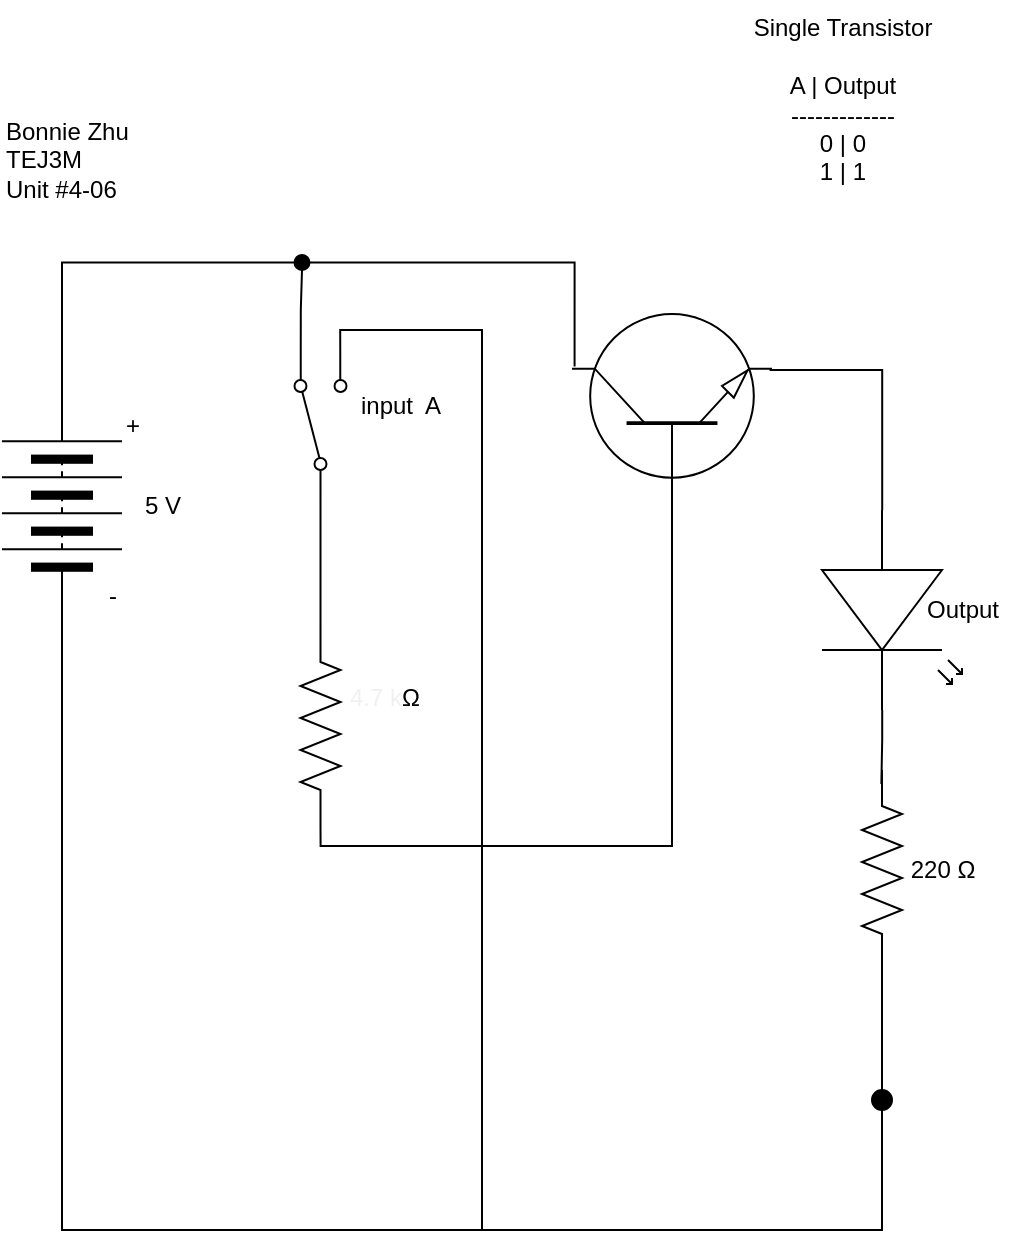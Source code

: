 <mxfile>
    <diagram id="yzknyQEGlie9Dj_gzy_1" name="Page-1">
        <mxGraphModel dx="771" dy="556" grid="1" gridSize="10" guides="1" tooltips="1" connect="1" arrows="1" fold="1" page="1" pageScale="1" pageWidth="827" pageHeight="1169" math="0" shadow="0">
            <root>
                <mxCell id="0"/>
                <mxCell id="1" parent="0"/>
                <mxCell id="70" style="edgeStyle=orthogonalEdgeStyle;rounded=0;html=1;exitX=0;exitY=0.5;exitDx=0;exitDy=0;exitPerimeter=0;entryX=0.057;entryY=0.5;entryDx=0;entryDy=0;entryPerimeter=0;endArrow=none;endFill=0;" edge="1" parent="1" source="3" target="34">
                    <mxGeometry relative="1" as="geometry"/>
                </mxCell>
                <mxCell id="3" value="" style="pointerEvents=1;verticalLabelPosition=bottom;shadow=0;dashed=0;align=center;html=1;verticalAlign=top;shape=mxgraph.electrical.resistors.resistor_2;direction=north;" parent="1" vertex="1">
                    <mxGeometry x="289.25" y="348" width="20" height="100" as="geometry"/>
                </mxCell>
                <mxCell id="72" style="edgeStyle=orthogonalEdgeStyle;rounded=0;html=1;exitX=0;exitY=0.57;exitDx=0;exitDy=0;exitPerimeter=0;entryX=0.674;entryY=1.065;entryDx=0;entryDy=0;entryPerimeter=0;endArrow=none;endFill=0;" edge="1" parent="1" source="6" target="34">
                    <mxGeometry relative="1" as="geometry">
                        <Array as="points">
                            <mxPoint x="580" y="220"/>
                            <mxPoint x="524" y="220"/>
                        </Array>
                    </mxGeometry>
                </mxCell>
                <mxCell id="73" style="edgeStyle=orthogonalEdgeStyle;rounded=0;html=1;exitX=1;exitY=0.57;exitDx=0;exitDy=0;exitPerimeter=0;entryX=0.07;entryY=0.516;entryDx=0;entryDy=0;entryPerimeter=0;endArrow=none;endFill=0;" edge="1" parent="1" source="6" target="41">
                    <mxGeometry relative="1" as="geometry"/>
                </mxCell>
                <mxCell id="6" value="" style="verticalLabelPosition=bottom;shadow=0;dashed=0;align=center;html=1;verticalAlign=top;shape=mxgraph.electrical.opto_electronics.led_2;pointerEvents=1;direction=south;" parent="1" vertex="1">
                    <mxGeometry x="550" y="290" width="70" height="100" as="geometry"/>
                </mxCell>
                <mxCell id="67" style="edgeStyle=orthogonalEdgeStyle;rounded=0;html=1;exitX=1;exitY=0.5;exitDx=0;exitDy=0;entryX=0;entryY=0.5;entryDx=0;entryDy=0;endArrow=none;endFill=0;" edge="1" parent="1" source="7" target="48">
                    <mxGeometry relative="1" as="geometry"/>
                </mxCell>
                <mxCell id="80" style="edgeStyle=orthogonalEdgeStyle;rounded=0;html=1;exitX=0;exitY=0.5;exitDx=0;exitDy=0;endArrow=none;endFill=0;" edge="1" parent="1" source="7">
                    <mxGeometry relative="1" as="geometry">
                        <mxPoint x="380" y="650" as="targetPoint"/>
                        <Array as="points">
                            <mxPoint x="170" y="650"/>
                        </Array>
                    </mxGeometry>
                </mxCell>
                <mxCell id="7" value="" style="pointerEvents=1;verticalLabelPosition=bottom;shadow=0;dashed=0;align=center;html=1;verticalAlign=top;shape=mxgraph.electrical.miscellaneous.batteryStack;direction=north;" parent="1" vertex="1">
                    <mxGeometry x="140" y="238" width="60" height="100" as="geometry"/>
                </mxCell>
                <mxCell id="8" value="220 Ω&lt;span style=&quot;&quot;&gt;&lt;br&gt;&lt;/span&gt;" style="text;html=1;align=center;verticalAlign=middle;resizable=0;points=[];autosize=1;strokeColor=none;fillColor=none;" parent="1" vertex="1">
                    <mxGeometry x="580" y="455" width="60" height="30" as="geometry"/>
                </mxCell>
                <mxCell id="10" value="5 V" style="text;html=1;align=center;verticalAlign=middle;resizable=0;points=[];autosize=1;strokeColor=none;fillColor=none;" parent="1" vertex="1">
                    <mxGeometry x="200" y="273" width="40" height="30" as="geometry"/>
                </mxCell>
                <mxCell id="11" value="-" style="text;html=1;align=center;verticalAlign=middle;resizable=0;points=[];autosize=1;strokeColor=none;fillColor=none;" parent="1" vertex="1">
                    <mxGeometry x="180" y="318" width="30" height="30" as="geometry"/>
                </mxCell>
                <mxCell id="12" value="+" style="text;html=1;align=center;verticalAlign=middle;resizable=0;points=[];autosize=1;strokeColor=none;fillColor=none;" parent="1" vertex="1">
                    <mxGeometry x="190" y="232.5" width="30" height="30" as="geometry"/>
                </mxCell>
                <mxCell id="13" value="Bonnie Zhu&lt;br&gt;TEJ3M&lt;br&gt;Unit #4-06" style="text;html=1;align=left;verticalAlign=middle;resizable=0;points=[];autosize=1;strokeColor=none;fillColor=none;" parent="1" vertex="1">
                    <mxGeometry x="140" y="85" width="90" height="60" as="geometry"/>
                </mxCell>
                <mxCell id="68" style="edgeStyle=orthogonalEdgeStyle;rounded=0;html=1;exitX=1;exitY=0.12;exitDx=0;exitDy=0;entryX=0.5;entryY=1;entryDx=0;entryDy=0;endArrow=none;endFill=0;" edge="1" parent="1" source="14" target="48">
                    <mxGeometry relative="1" as="geometry"/>
                </mxCell>
                <mxCell id="69" style="edgeStyle=orthogonalEdgeStyle;rounded=0;html=1;exitX=0;exitY=0.5;exitDx=0;exitDy=0;entryX=1;entryY=0.5;entryDx=0;entryDy=0;entryPerimeter=0;endArrow=none;endFill=0;" edge="1" parent="1" source="14" target="3">
                    <mxGeometry relative="1" as="geometry"/>
                </mxCell>
                <mxCell id="79" style="edgeStyle=orthogonalEdgeStyle;rounded=0;html=1;exitX=1;exitY=0.88;exitDx=0;exitDy=0;entryX=0.5;entryY=1;entryDx=0;entryDy=0;endArrow=none;endFill=0;" edge="1" parent="1" source="14" target="23">
                    <mxGeometry relative="1" as="geometry">
                        <Array as="points">
                            <mxPoint x="309" y="200"/>
                            <mxPoint x="380" y="200"/>
                            <mxPoint x="380" y="650"/>
                            <mxPoint x="580" y="650"/>
                        </Array>
                    </mxGeometry>
                </mxCell>
                <mxCell id="14" value="" style="shape=mxgraph.electrical.electro-mechanical.twoWaySwitch;aspect=fixed;elSwitchState=2;direction=north;" parent="1" vertex="1">
                    <mxGeometry x="286.25" y="210" width="26" height="75" as="geometry"/>
                </mxCell>
                <mxCell id="23" value="" style="ellipse;whiteSpace=wrap;html=1;aspect=fixed;strokeColor=#000000;fillColor=#000000;" parent="1" vertex="1">
                    <mxGeometry x="575" y="580" width="10" height="10" as="geometry"/>
                </mxCell>
                <mxCell id="30" value="Output" style="text;html=1;align=center;verticalAlign=middle;resizable=0;points=[];autosize=1;strokeColor=none;fillColor=none;" parent="1" vertex="1">
                    <mxGeometry x="590" y="325" width="60" height="30" as="geometry"/>
                </mxCell>
                <mxCell id="31" value="Single Transistor&lt;br&gt;&lt;br&gt;A | Output&lt;br&gt;-------------&lt;br&gt;0 | 0&lt;br&gt;1 | 1" style="text;html=1;align=center;verticalAlign=middle;resizable=0;points=[];autosize=1;strokeColor=none;fillColor=none;" parent="1" vertex="1">
                    <mxGeometry x="500" y="35" width="120" height="100" as="geometry"/>
                </mxCell>
                <mxCell id="34" value="" style="verticalLabelPosition=bottom;shadow=0;dashed=0;align=center;html=1;verticalAlign=top;shape=mxgraph.electrical.transistors.npn_transistor_1;direction=north;" parent="1" vertex="1">
                    <mxGeometry x="425" y="190" width="100" height="95" as="geometry"/>
                </mxCell>
                <mxCell id="78" style="edgeStyle=orthogonalEdgeStyle;rounded=0;html=1;exitX=1;exitY=0.5;exitDx=0;exitDy=0;exitPerimeter=0;entryX=0.5;entryY=0;entryDx=0;entryDy=0;endArrow=none;endFill=0;" edge="1" parent="1" source="41" target="23">
                    <mxGeometry relative="1" as="geometry"/>
                </mxCell>
                <mxCell id="41" value="" style="pointerEvents=1;verticalLabelPosition=bottom;shadow=0;dashed=0;align=center;html=1;verticalAlign=top;shape=mxgraph.electrical.resistors.resistor_2;direction=south;" parent="1" vertex="1">
                    <mxGeometry x="570" y="420" width="20" height="100" as="geometry"/>
                </mxCell>
                <mxCell id="43" value="&lt;span style=&quot;color: rgb(240, 240, 240); font-family: Helvetica; font-size: 12px; font-style: normal; font-variant-ligatures: normal; font-variant-caps: normal; font-weight: 400; letter-spacing: normal; orphans: 2; text-align: center; text-indent: 0px; text-transform: none; widows: 2; word-spacing: 0px; -webkit-text-stroke-width: 0px; text-decoration-thickness: initial; text-decoration-style: initial; text-decoration-color: initial; float: none; display: inline !important;&quot;&gt;4.7 k&lt;/span&gt;&lt;span style=&quot;text-align: center;&quot;&gt;Ω&lt;/span&gt;" style="text;whiteSpace=wrap;html=1;" parent="1" vertex="1">
                    <mxGeometry x="312.25" y="370" width="70" height="30" as="geometry"/>
                </mxCell>
                <mxCell id="66" style="edgeStyle=orthogonalEdgeStyle;rounded=0;html=1;entryX=0.702;entryY=-0.064;entryDx=0;entryDy=0;entryPerimeter=0;endArrow=none;endFill=0;" edge="1" parent="1" source="48" target="34">
                    <mxGeometry relative="1" as="geometry"/>
                </mxCell>
                <mxCell id="48" value="" style="ellipse;whiteSpace=wrap;html=1;aspect=fixed;strokeColor=#000000;fillColor=#000000;" parent="1" vertex="1">
                    <mxGeometry x="286.25" y="162.5" width="7.5" height="7.5" as="geometry"/>
                </mxCell>
                <mxCell id="57" value="input&amp;nbsp; A" style="text;html=1;align=center;verticalAlign=middle;resizable=0;points=[];autosize=1;strokeColor=none;fillColor=none;labelBackgroundColor=none;" parent="1" vertex="1">
                    <mxGeometry x="309.25" y="222.5" width="60" height="30" as="geometry"/>
                </mxCell>
            </root>
        </mxGraphModel>
    </diagram>
</mxfile>